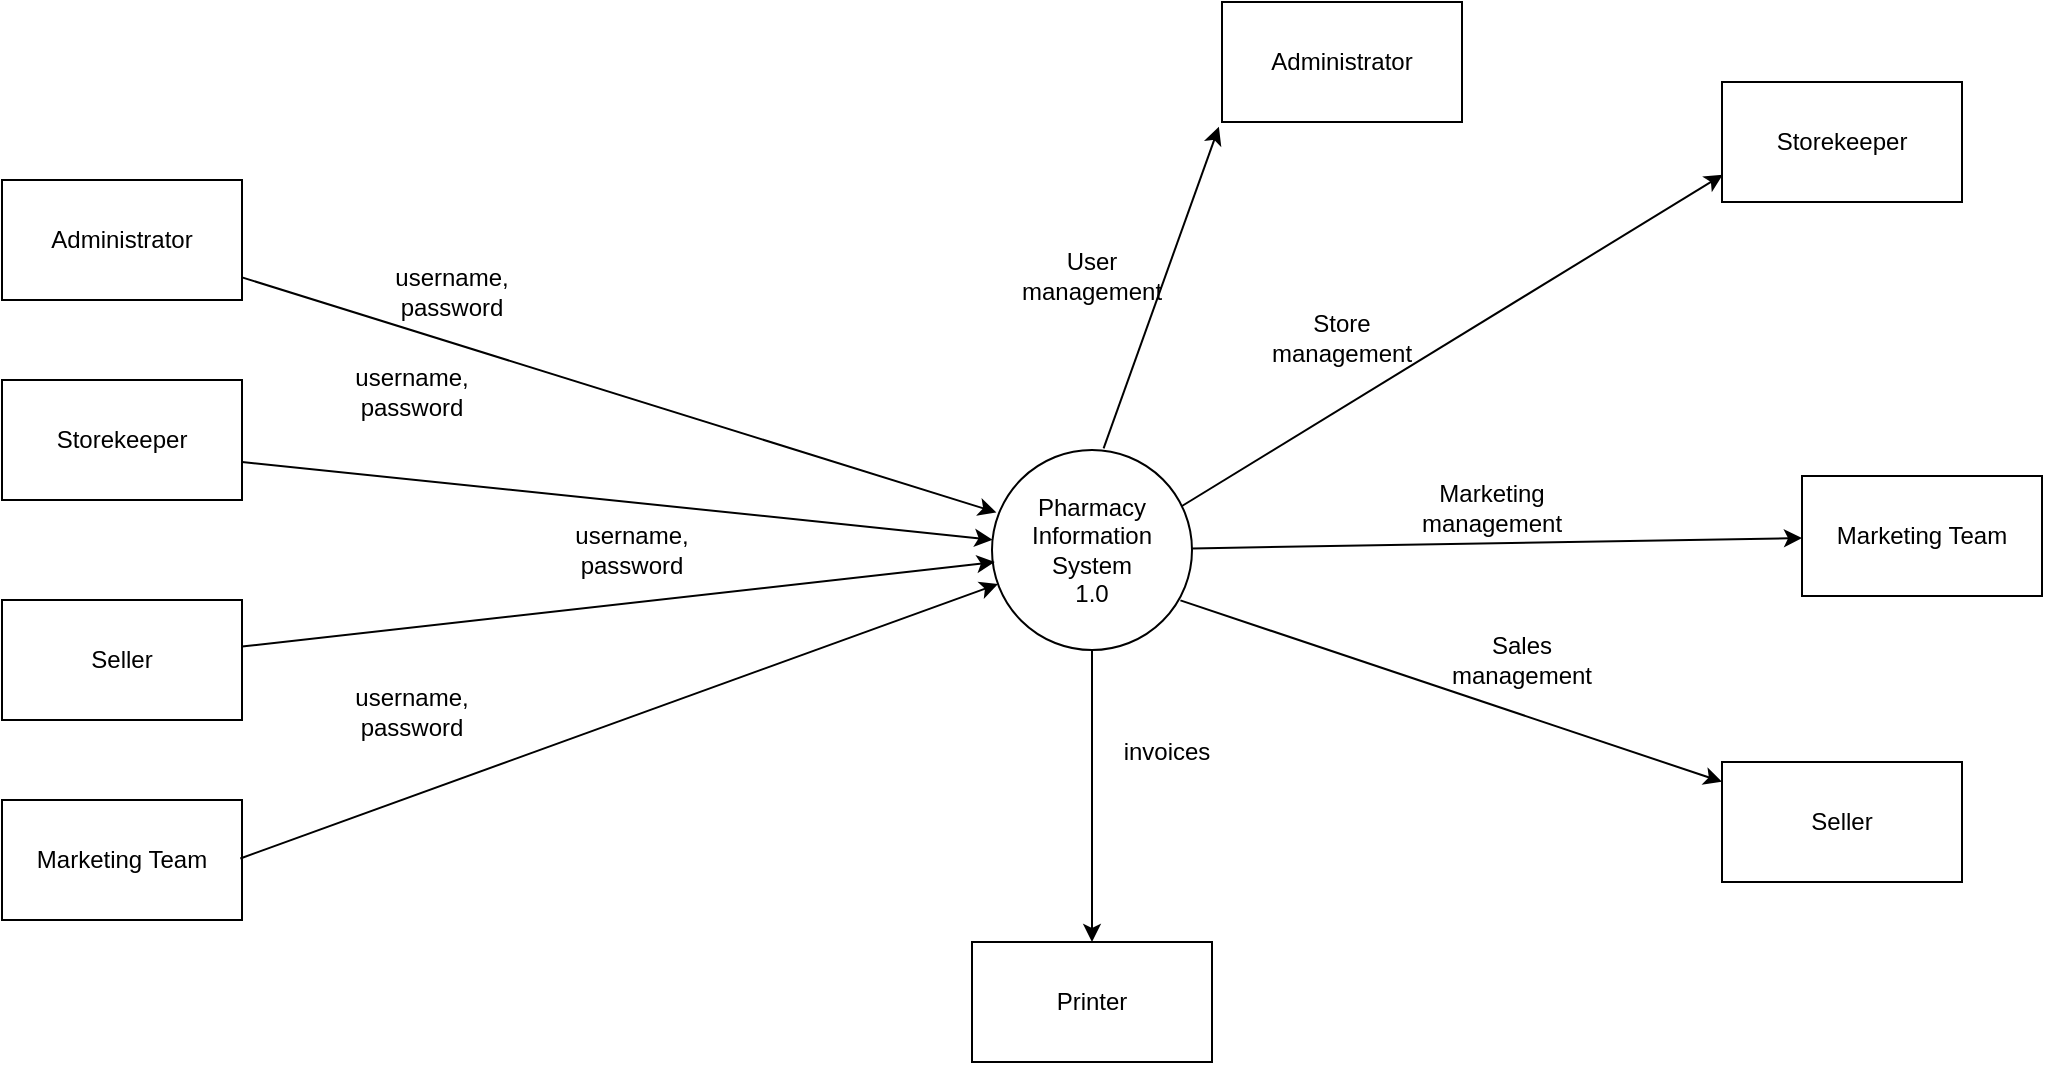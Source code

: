 <mxfile version="14.5.3" type="device"><diagram id="C5RBs43oDa-KdzZeNtuy" name="Page-1"><mxGraphModel dx="1038" dy="548" grid="1" gridSize="10" guides="1" tooltips="1" connect="0" arrows="1" fold="1" page="1" pageScale="1" pageWidth="1169" pageHeight="827" math="0" shadow="0"><root><mxCell id="WIyWlLk6GJQsqaUBKTNV-0"/><mxCell id="WIyWlLk6GJQsqaUBKTNV-1" parent="WIyWlLk6GJQsqaUBKTNV-0"/><mxCell id="qEmthnYEfngi6xbc319k-1" value="Pharmacy Information System&lt;br&gt;1.0" style="ellipse;whiteSpace=wrap;html=1;aspect=fixed;" parent="WIyWlLk6GJQsqaUBKTNV-1" vertex="1"><mxGeometry x="535" y="364" width="100" height="100" as="geometry"/></mxCell><mxCell id="qEmthnYEfngi6xbc319k-14" value="Administrator" style="rounded=0;whiteSpace=wrap;html=1;" parent="WIyWlLk6GJQsqaUBKTNV-1" vertex="1"><mxGeometry x="40" y="229" width="120" height="60" as="geometry"/></mxCell><mxCell id="qEmthnYEfngi6xbc319k-15" value="Storekeeper" style="rounded=0;whiteSpace=wrap;html=1;" parent="WIyWlLk6GJQsqaUBKTNV-1" vertex="1"><mxGeometry x="40" y="329" width="120" height="60" as="geometry"/></mxCell><mxCell id="qEmthnYEfngi6xbc319k-16" value="Seller" style="rounded=0;whiteSpace=wrap;html=1;" parent="WIyWlLk6GJQsqaUBKTNV-1" vertex="1"><mxGeometry x="40" y="439" width="120" height="60" as="geometry"/></mxCell><mxCell id="qEmthnYEfngi6xbc319k-17" value="Marketing Team" style="rounded=0;whiteSpace=wrap;html=1;" parent="WIyWlLk6GJQsqaUBKTNV-1" vertex="1"><mxGeometry x="40" y="539" width="120" height="60" as="geometry"/></mxCell><mxCell id="qEmthnYEfngi6xbc319k-18" value="" style="endArrow=classic;html=1;entryX=0.022;entryY=0.312;entryDx=0;entryDy=0;entryPerimeter=0;" parent="WIyWlLk6GJQsqaUBKTNV-1" source="qEmthnYEfngi6xbc319k-14" target="qEmthnYEfngi6xbc319k-1" edge="1"><mxGeometry width="50" height="50" relative="1" as="geometry"><mxPoint x="230" y="260" as="sourcePoint"/><mxPoint x="280" y="210" as="targetPoint"/></mxGeometry></mxCell><mxCell id="qEmthnYEfngi6xbc319k-19" value="username,&lt;br&gt;password" style="text;html=1;strokeColor=none;fillColor=none;align=center;verticalAlign=middle;whiteSpace=wrap;rounded=0;" parent="WIyWlLk6GJQsqaUBKTNV-1" vertex="1"><mxGeometry x="220" y="270" width="90" height="30" as="geometry"/></mxCell><mxCell id="qEmthnYEfngi6xbc319k-20" value="" style="endArrow=classic;html=1;entryX=0.014;entryY=0.56;entryDx=0;entryDy=0;entryPerimeter=0;" parent="WIyWlLk6GJQsqaUBKTNV-1" source="qEmthnYEfngi6xbc319k-16" target="qEmthnYEfngi6xbc319k-1" edge="1"><mxGeometry width="50" height="50" relative="1" as="geometry"><mxPoint x="134.8" y="455.98" as="sourcePoint"/><mxPoint x="539.6" y="540.8" as="targetPoint"/></mxGeometry></mxCell><mxCell id="qEmthnYEfngi6xbc319k-21" value="username,&lt;br&gt;password" style="text;html=1;strokeColor=none;fillColor=none;align=center;verticalAlign=middle;whiteSpace=wrap;rounded=0;" parent="WIyWlLk6GJQsqaUBKTNV-1" vertex="1"><mxGeometry x="310" y="399" width="90" height="30" as="geometry"/></mxCell><mxCell id="qEmthnYEfngi6xbc319k-22" value="" style="endArrow=classic;html=1;exitX=0.993;exitY=0.487;exitDx=0;exitDy=0;exitPerimeter=0;" parent="WIyWlLk6GJQsqaUBKTNV-1" source="qEmthnYEfngi6xbc319k-17" target="qEmthnYEfngi6xbc319k-1" edge="1"><mxGeometry width="50" height="50" relative="1" as="geometry"><mxPoint x="122.8" y="539.997" as="sourcePoint"/><mxPoint x="530" y="666.55" as="targetPoint"/></mxGeometry></mxCell><mxCell id="qEmthnYEfngi6xbc319k-23" value="username,&lt;br&gt;password" style="text;html=1;strokeColor=none;fillColor=none;align=center;verticalAlign=middle;whiteSpace=wrap;rounded=0;" parent="WIyWlLk6GJQsqaUBKTNV-1" vertex="1"><mxGeometry x="200" y="480" width="90" height="30" as="geometry"/></mxCell><mxCell id="qEmthnYEfngi6xbc319k-26" value="" style="endArrow=classic;html=1;exitX=1;exitY=0.683;exitDx=0;exitDy=0;exitPerimeter=0;" parent="WIyWlLk6GJQsqaUBKTNV-1" source="qEmthnYEfngi6xbc319k-15" target="qEmthnYEfngi6xbc319k-1" edge="1"><mxGeometry width="50" height="50" relative="1" as="geometry"><mxPoint x="130" y="337.447" as="sourcePoint"/><mxPoint x="537.2" y="464.0" as="targetPoint"/></mxGeometry></mxCell><mxCell id="qEmthnYEfngi6xbc319k-27" value="username,&lt;br&gt;password" style="text;html=1;strokeColor=none;fillColor=none;align=center;verticalAlign=middle;whiteSpace=wrap;rounded=0;" parent="WIyWlLk6GJQsqaUBKTNV-1" vertex="1"><mxGeometry x="200" y="320" width="90" height="30" as="geometry"/></mxCell><mxCell id="qEmthnYEfngi6xbc319k-28" value="Administrator" style="rounded=0;whiteSpace=wrap;html=1;" parent="WIyWlLk6GJQsqaUBKTNV-1" vertex="1"><mxGeometry x="650" y="140" width="120" height="60" as="geometry"/></mxCell><mxCell id="qEmthnYEfngi6xbc319k-29" value="Storekeeper" style="rounded=0;whiteSpace=wrap;html=1;" parent="WIyWlLk6GJQsqaUBKTNV-1" vertex="1"><mxGeometry x="900" y="180" width="120" height="60" as="geometry"/></mxCell><mxCell id="qEmthnYEfngi6xbc319k-30" value="Seller" style="rounded=0;whiteSpace=wrap;html=1;" parent="WIyWlLk6GJQsqaUBKTNV-1" vertex="1"><mxGeometry x="900" y="520" width="120" height="60" as="geometry"/></mxCell><mxCell id="qEmthnYEfngi6xbc319k-31" value="Marketing Team" style="rounded=0;whiteSpace=wrap;html=1;" parent="WIyWlLk6GJQsqaUBKTNV-1" vertex="1"><mxGeometry x="940" y="377" width="120" height="60" as="geometry"/></mxCell><mxCell id="qEmthnYEfngi6xbc319k-33" value="" style="endArrow=classic;html=1;exitX=0.558;exitY=-0.008;exitDx=0;exitDy=0;exitPerimeter=0;entryX=-0.013;entryY=1.04;entryDx=0;entryDy=0;entryPerimeter=0;" parent="WIyWlLk6GJQsqaUBKTNV-1" source="qEmthnYEfngi6xbc319k-1" target="qEmthnYEfngi6xbc319k-28" edge="1"><mxGeometry width="50" height="50" relative="1" as="geometry"><mxPoint x="550" y="330" as="sourcePoint"/><mxPoint x="600" y="280" as="targetPoint"/></mxGeometry></mxCell><mxCell id="qEmthnYEfngi6xbc319k-37" value="User management" style="text;html=1;strokeColor=none;fillColor=none;align=center;verticalAlign=middle;whiteSpace=wrap;rounded=0;" parent="WIyWlLk6GJQsqaUBKTNV-1" vertex="1"><mxGeometry x="560" y="264" width="50" height="25" as="geometry"/></mxCell><mxCell id="qEmthnYEfngi6xbc319k-39" value="" style="endArrow=classic;html=1;exitX=0.95;exitY=0.28;exitDx=0;exitDy=0;exitPerimeter=0;entryX=0.003;entryY=0.773;entryDx=0;entryDy=0;entryPerimeter=0;" parent="WIyWlLk6GJQsqaUBKTNV-1" source="qEmthnYEfngi6xbc319k-1" target="qEmthnYEfngi6xbc319k-29" edge="1"><mxGeometry width="50" height="50" relative="1" as="geometry"><mxPoint x="630.8" y="400.8" as="sourcePoint"/><mxPoint x="688.44" y="240.0" as="targetPoint"/></mxGeometry></mxCell><mxCell id="qEmthnYEfngi6xbc319k-40" value="Store management" style="text;html=1;strokeColor=none;fillColor=none;align=center;verticalAlign=middle;whiteSpace=wrap;rounded=0;" parent="WIyWlLk6GJQsqaUBKTNV-1" vertex="1"><mxGeometry x="685" y="295" width="50" height="25" as="geometry"/></mxCell><mxCell id="qEmthnYEfngi6xbc319k-41" value="" style="endArrow=classic;html=1;exitX=0.942;exitY=0.752;exitDx=0;exitDy=0;exitPerimeter=0;" parent="WIyWlLk6GJQsqaUBKTNV-1" source="qEmthnYEfngi6xbc319k-1" target="qEmthnYEfngi6xbc319k-30" edge="1"><mxGeometry width="50" height="50" relative="1" as="geometry"><mxPoint x="750.44" y="438.42" as="sourcePoint"/><mxPoint x="960" y="430" as="targetPoint"/></mxGeometry></mxCell><mxCell id="qEmthnYEfngi6xbc319k-42" value="Sales&lt;br&gt;management" style="text;html=1;strokeColor=none;fillColor=none;align=center;verticalAlign=middle;whiteSpace=wrap;rounded=0;" parent="WIyWlLk6GJQsqaUBKTNV-1" vertex="1"><mxGeometry x="760" y="452" width="80" height="34" as="geometry"/></mxCell><mxCell id="qEmthnYEfngi6xbc319k-43" value="" style="endArrow=classic;html=1;" parent="WIyWlLk6GJQsqaUBKTNV-1" source="qEmthnYEfngi6xbc319k-1" target="qEmthnYEfngi6xbc319k-31" edge="1"><mxGeometry width="50" height="50" relative="1" as="geometry"><mxPoint x="635" y="724.42" as="sourcePoint"/><mxPoint x="904.56" y="550" as="targetPoint"/></mxGeometry></mxCell><mxCell id="qEmthnYEfngi6xbc319k-44" value="Marketing management" style="text;html=1;strokeColor=none;fillColor=none;align=center;verticalAlign=middle;whiteSpace=wrap;rounded=0;" parent="WIyWlLk6GJQsqaUBKTNV-1" vertex="1"><mxGeometry x="760" y="380" width="50" height="25" as="geometry"/></mxCell><mxCell id="qEmthnYEfngi6xbc319k-45" value="Printer" style="rounded=0;whiteSpace=wrap;html=1;" parent="WIyWlLk6GJQsqaUBKTNV-1" vertex="1"><mxGeometry x="525" y="610" width="120" height="60" as="geometry"/></mxCell><mxCell id="qEmthnYEfngi6xbc319k-46" value="" style="endArrow=classic;html=1;" parent="WIyWlLk6GJQsqaUBKTNV-1" source="qEmthnYEfngi6xbc319k-1" target="qEmthnYEfngi6xbc319k-45" edge="1"><mxGeometry width="50" height="50" relative="1" as="geometry"><mxPoint x="520" y="570" as="sourcePoint"/><mxPoint x="570" y="520" as="targetPoint"/></mxGeometry></mxCell><mxCell id="qEmthnYEfngi6xbc319k-47" value="invoices" style="text;html=1;strokeColor=none;fillColor=none;align=center;verticalAlign=middle;whiteSpace=wrap;rounded=0;" parent="WIyWlLk6GJQsqaUBKTNV-1" vertex="1"><mxGeometry x="595" y="499" width="55" height="31" as="geometry"/></mxCell></root></mxGraphModel></diagram></mxfile>